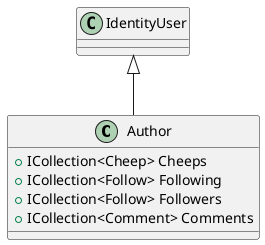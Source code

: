 @startuml
class Author {
    +ICollection<Cheep> Cheeps
    +ICollection<Follow> Following
    +ICollection<Follow> Followers
    +ICollection<Comment> Comments
}
IdentityUser <|-- Author
@enduml
